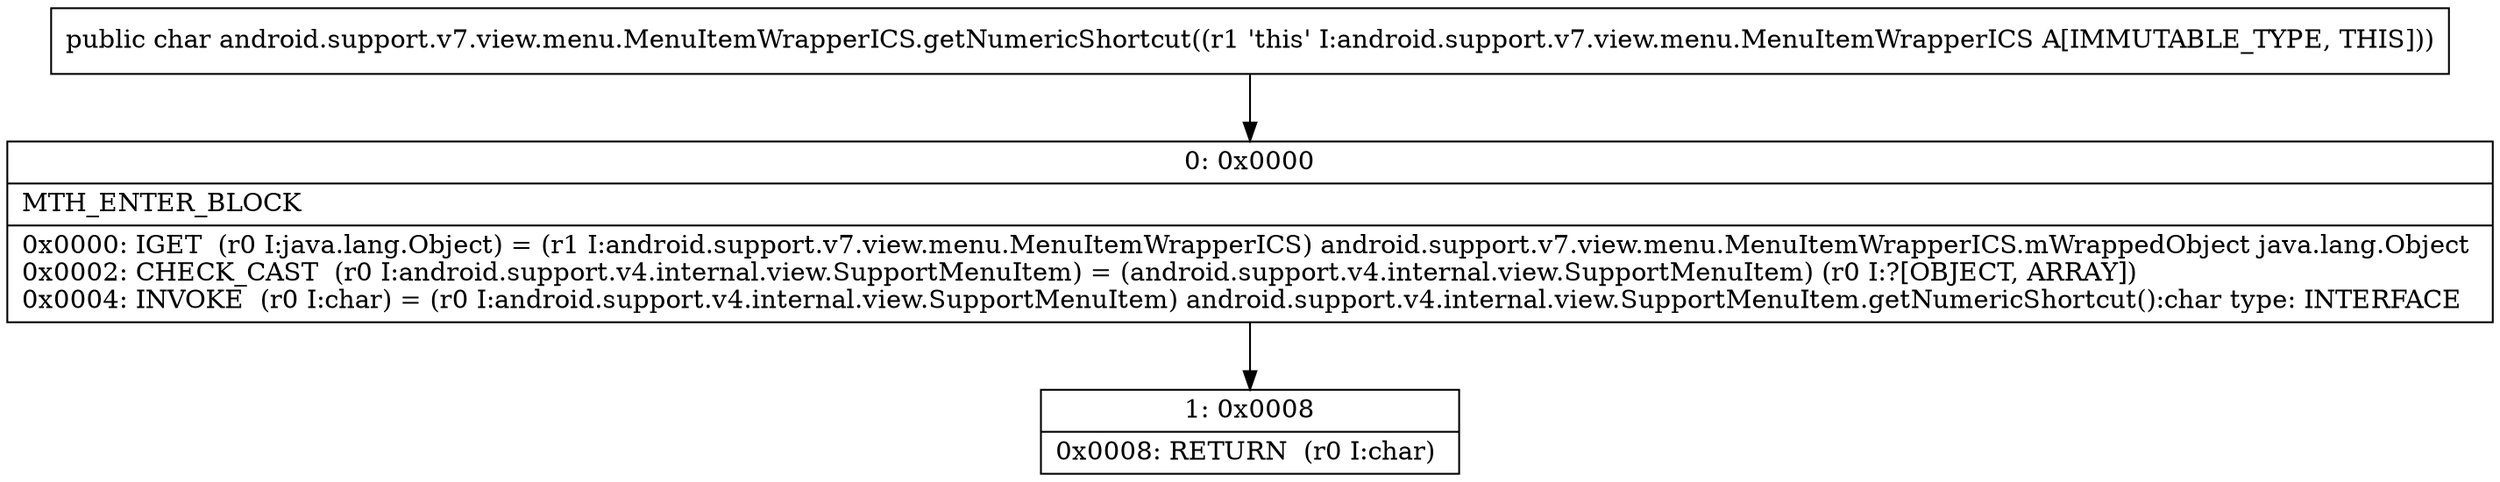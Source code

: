 digraph "CFG forandroid.support.v7.view.menu.MenuItemWrapperICS.getNumericShortcut()C" {
Node_0 [shape=record,label="{0\:\ 0x0000|MTH_ENTER_BLOCK\l|0x0000: IGET  (r0 I:java.lang.Object) = (r1 I:android.support.v7.view.menu.MenuItemWrapperICS) android.support.v7.view.menu.MenuItemWrapperICS.mWrappedObject java.lang.Object \l0x0002: CHECK_CAST  (r0 I:android.support.v4.internal.view.SupportMenuItem) = (android.support.v4.internal.view.SupportMenuItem) (r0 I:?[OBJECT, ARRAY]) \l0x0004: INVOKE  (r0 I:char) = (r0 I:android.support.v4.internal.view.SupportMenuItem) android.support.v4.internal.view.SupportMenuItem.getNumericShortcut():char type: INTERFACE \l}"];
Node_1 [shape=record,label="{1\:\ 0x0008|0x0008: RETURN  (r0 I:char) \l}"];
MethodNode[shape=record,label="{public char android.support.v7.view.menu.MenuItemWrapperICS.getNumericShortcut((r1 'this' I:android.support.v7.view.menu.MenuItemWrapperICS A[IMMUTABLE_TYPE, THIS])) }"];
MethodNode -> Node_0;
Node_0 -> Node_1;
}

